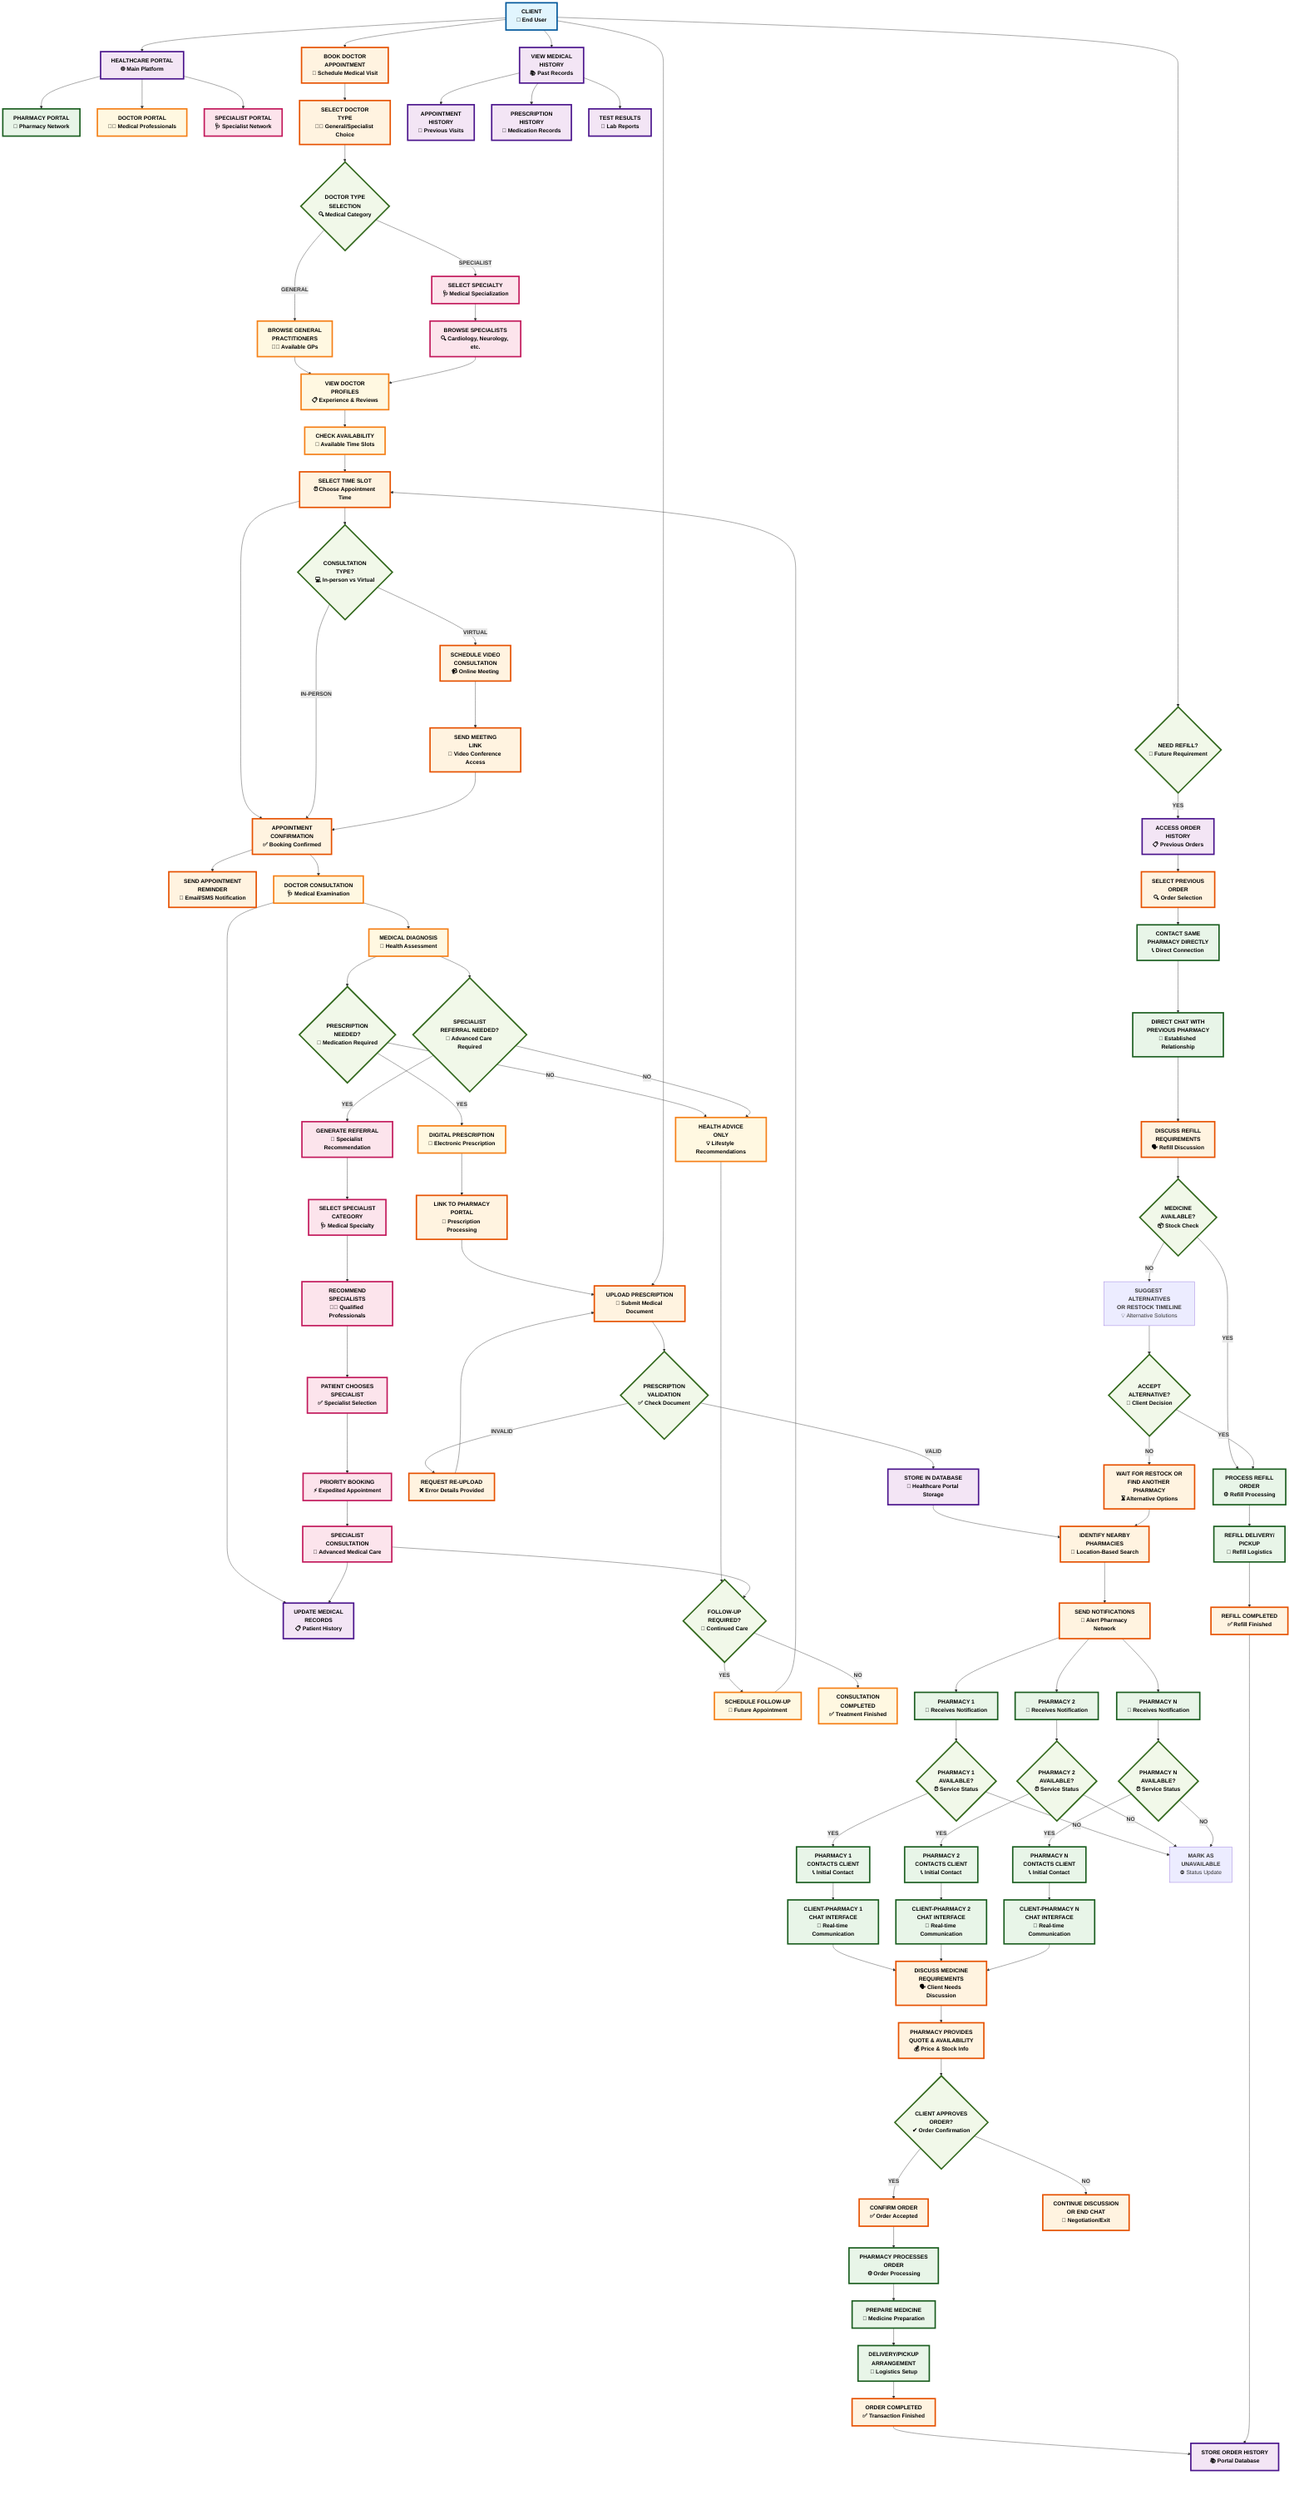 flowchart TD
    A["<b>CLIENT</b><br/>🏥 End User"] --> B["<b>HEALTHCARE PORTAL</b><br/>🌐 Main Platform"]
    B --> C["<b>PHARMACY PORTAL</b><br/>💊 Pharmacy Network"]
    B --> D1["<b>DOCTOR PORTAL</b><br/>👨‍⚕ Medical Professionals"]
    B --> E1["<b>SPECIALIST PORTAL</b><br/>🩺 Specialist Network"]
    %% Doctor Appointment Booking System
    A --> F1["<b>BOOK DOCTOR<br/>APPOINTMENT</b><br/>📅 Schedule Medical Visit"]
    F1 --> G1["<b>SELECT DOCTOR<br/>TYPE</b><br/>👩‍⚕ General/Specialist Choice"]
    G1 --> H1{"<b>DOCTOR TYPE<br/>SELECTION</b><br/>🔍 Medical Category"}
    H1 -->|"<b>GENERAL</b>"| I1["<b>BROWSE GENERAL<br/>PRACTITIONERS</b><br/>👨‍⚕ Available GPs"]
    H1 -->|"<b>SPECIALIST</b>"| J1["<b>SELECT SPECIALTY</b><br/>🩺 Medical Specialization"]
    
    J1 --> K1["<b>BROWSE SPECIALISTS</b><br/>🔍 Cardiology, Neurology, etc."]
    I1 --> L1["<b>VIEW DOCTOR<br/>PROFILES</b><br/>📋 Experience & Reviews"]
    K1 --> L1
    L1 --> M1["<b>CHECK AVAILABILITY</b><br/>📅 Available Time Slots"]
    M1 --> N1["<b>SELECT TIME SLOT</b><br/>⏰ Choose Appointment Time"]
    N1 --> O1["<b>APPOINTMENT<br/>CONFIRMATION</b><br/>✅ Booking Confirmed"]
    O1 --> P1["<b>SEND APPOINTMENT<br/>REMINDER</b><br/>🔔 Email/SMS Notification"]
    
    %% Virtual Consultation Option
    N1 --> Q1{"<b>CONSULTATION<br/>TYPE?</b><br/>💻 In-person vs Virtual"}
    Q1 -->|"<b>VIRTUAL</b>"| R1["<b>SCHEDULE VIDEO<br/>CONSULTATION</b><br/>📹 Online Meeting"]
    Q1 -->|"<b>IN-PERSON</b>"| O1
    R1 --> S1["<b>SEND MEETING<br/>LINK</b><br/>🔗 Video Conference Access"]
    S1 --> O1
    
    %% Doctor-Patient Interaction
    O1 --> T1["<b>DOCTOR CONSULTATION</b><br/>🩺 Medical Examination"]
    T1 --> U1["<b>MEDICAL DIAGNOSIS</b><br/>🔬 Health Assessment"]
    U1 --> V1{"<b>PRESCRIPTION<br/>NEEDED?</b><br/>💊 Medication Required"}
    V1 -->|"<b>YES</b>"| W1["<b>DIGITAL PRESCRIPTION</b><br/>📝 Electronic Prescription"]
    V1 -->|"<b>NO</b>"| X1["<b>HEALTH ADVICE<br/>ONLY</b><br/>💡 Lifestyle Recommendations"]
    
    %% Specialist Referral System
    U1 --> Y1{"<b>SPECIALIST<br/>REFERRAL NEEDED?</b><br/>🏥 Advanced Care Required"}
    Y1 -->|"<b>YES</b>"| Z1["<b>GENERATE REFERRAL</b><br/>📄 Specialist Recommendation"]
    Y1 -->|"<b>NO</b>"| X1
    
    Z1 --> AA1["<b>SELECT SPECIALIST<br/>CATEGORY</b><br/>🩺 Medical Specialty"]
    AA1 --> BB1["<b>RECOMMEND<br/>SPECIALISTS</b><br/>👩‍⚕ Qualified Professionals"]
    BB1 --> CC1["<b>PATIENT CHOOSES<br/>SPECIALIST</b><br/>✅ Specialist Selection"]
    CC1 --> DD1["<b>PRIORITY BOOKING</b><br/>⚡ Expedited Appointment"]
    DD1 --> EE1["<b>SPECIALIST<br/>CONSULTATION</b><br/>🔬 Advanced Medical Care"]
    
    %% Medical Records Integration
    T1 --> FF1["<b>UPDATE MEDICAL<br/>RECORDS</b><br/>📋 Patient History"]
    EE1 --> FF1
    W1 --> GG1["<b>LINK TO PHARMACY<br/>PORTAL</b><br/>🔗 Prescription Processing"]
    GG1 --> D
    
    %% Patient Medical History
    A --> HH1["<b>VIEW MEDICAL<br/>HISTORY</b><br/>📚 Past Records"]
    HH1 --> II1["<b>APPOINTMENT<br/>HISTORY</b><br/>📅 Previous Visits"]
    HH1 --> JJ1["<b>PRESCRIPTION<br/>HISTORY</b><br/>💊 Medication Records"]
    HH1 --> KK1["<b>TEST RESULTS</b><br/>🧪 Lab Reports"]
    
    %% Follow-up Appointment System
    X1 --> LL1{"<b>FOLLOW-UP<br/>REQUIRED?</b><br/>🔄 Continued Care"}
    EE1 --> LL1
    LL1 -->|"<b>YES</b>"| MM1["<b>SCHEDULE FOLLOW-UP</b><br/>📅 Future Appointment"]
    MM1 --> N1
    LL1 -->|"<b>NO</b>"| NN1["<b>CONSULTATION<br/>COMPLETED</b><br/>✅ Treatment Finished"]
    %% Initial Prescription Upload Process (Alternative Path)
    A --> D["<b>UPLOAD PRESCRIPTION</b><br/>📄 Submit Medical Document"]
    D --> E{"<b>PRESCRIPTION<br/>VALIDATION</b><br/>✅ Check Document"}
    E -->|"<b>VALID</b>"| F["<b>STORE IN DATABASE</b><br/>💾 Healthcare Portal Storage"]
    E -->|"<b>INVALID</b>"| G["<b>REQUEST RE-UPLOAD</b><br/>❌ Error Details Provided"]
    G --> D
    
    %% Pharmacy Notification System
    F --> H["<b>IDENTIFY NEARBY<br/>PHARMACIES</b><br/>📍 Location-Based Search"]
    H --> I["<b>SEND NOTIFICATIONS</b><br/>📢 Alert Pharmacy Network"]
    I --> J["<b>PHARMACY 1</b><br/>🏪 Receives Notification"]
    I --> K["<b>PHARMACY 2</b><br/>🏪 Receives Notification"]
    I --> L["<b>PHARMACY N</b><br/>🏪 Receives Notification"]
    
    %% Pharmacy Response Process
    J --> M{"<b>PHARMACY 1<br/>AVAILABLE?</b><br/>⏰ Service Status"}
    K --> N{"<b>PHARMACY 2<br/>AVAILABLE?</b><br/>⏰ Service Status"}
    L --> O{"<b>PHARMACY N<br/>AVAILABLE?</b><br/>⏰ Service Status"}
    
    M -->|"<b>YES</b>"| P["<b>PHARMACY 1<br/>CONTACTS CLIENT</b><br/>📞 Initial Contact"]
    N -->|"<b>YES</b>"| Q["<b>PHARMACY 2<br/>CONTACTS CLIENT</b><br/>📞 Initial Contact"]
    O -->|"<b>YES</b>"| R["<b>PHARMACY N<br/>CONTACTS CLIENT</b><br/>📞 Initial Contact"]
    
    M -->|"<b>NO</b>"| S["<b>MARK AS<br/>UNAVAILABLE</b><br/>⛔ Status Update"]
    N -->|"<b>NO</b>"| S
    O -->|"<b>NO</b>"| S
    
    %% Client-Pharmacy Communication
    P --> T["<b>CLIENT-PHARMACY 1<br/>CHAT INTERFACE</b><br/>💬 Real-time Communication"]
    Q --> U["<b>CLIENT-PHARMACY 2<br/>CHAT INTERFACE</b><br/>💬 Real-time Communication"]
    R --> V["<b>CLIENT-PHARMACY N<br/>CHAT INTERFACE</b><br/>💬 Real-time Communication"]
    
    %% Discussion and Order Process
    T --> W["<b>DISCUSS MEDICINE<br/>REQUIREMENTS</b><br/>🗣 Client Needs Discussion"]
    U --> W
    V --> W
    
    W --> X["<b>PHARMACY PROVIDES<br/>QUOTE & AVAILABILITY</b><br/>💰 Price & Stock Info"]
    X --> Y{"<b>CLIENT APPROVES<br/>ORDER?</b><br/>✔ Order Confirmation"}
    
    Y -->|"<b>YES</b>"| Z["<b>CONFIRM ORDER</b><br/>✅ Order Accepted"]
    Y -->|"<b>NO</b>"| AA["<b>CONTINUE DISCUSSION<br/>OR END CHAT</b><br/>🔄 Negotiation/Exit"]
    
    %% Order Fulfillment
    Z --> BB["<b>PHARMACY PROCESSES<br/>ORDER</b><br/>⚙ Order Processing"]
    BB --> CC["<b>PREPARE MEDICINE</b><br/>🧪 Medicine Preparation"]
    CC --> DD["<b>DELIVERY/PICKUP<br/>ARRANGEMENT</b><br/>🚚 Logistics Setup"]
    DD --> EE["<b>ORDER COMPLETED</b><br/>✅ Transaction Finished"]
    EE --> FF["<b>STORE ORDER HISTORY</b><br/>📚 Portal Database"]
    
    %% Future Refill Process
    A --> GG{"<b>NEED REFILL?</b><br/>🔄 Future Requirement"}
    GG -->|"<b>YES</b>"| HH["<b>ACCESS ORDER<br/>HISTORY</b><br/>📋 Previous Orders"]
    HH --> II["<b>SELECT PREVIOUS<br/>ORDER</b><br/>🔍 Order Selection"]
    II --> JJ["<b>CONTACT SAME<br/>PHARMACY DIRECTLY</b><br/>📞 Direct Connection"]
    JJ --> KK["<b>DIRECT CHAT WITH<br/>PREVIOUS PHARMACY</b><br/>💬 Established Relationship"]
    KK --> LL["<b>DISCUSS REFILL<br/>REQUIREMENTS</b><br/>🗣 Refill Discussion"]
    LL --> MM{"<b>MEDICINE<br/>AVAILABLE?</b><br/>📦 Stock Check"}
    
    MM -->|"<b>YES</b>"| NN["<b>PROCESS REFILL<br/>ORDER</b><br/>⚙ Refill Processing"]
    MM -->|"<b>NO</b>"| OO["<b>SUGGEST ALTERNATIVES<br/>OR RESTOCK TIMELINE</b><br/>💡 Alternative Solutions"]
    
    NN --> PP["<b>REFILL DELIVERY/<br/>PICKUP</b><br/>🚚 Refill Logistics"]
    PP --> QQ["<b>REFILL COMPLETED</b><br/>✅ Refill Finished"]
    QQ --> FF
    
    OO --> RR{"<b>ACCEPT<br/>ALTERNATIVE?</b><br/>🤔 Client Decision"}
    RR -->|"<b>YES</b>"| NN
    RR -->|"<b>NO</b>"| SS["<b>WAIT FOR RESTOCK OR<br/>FIND ANOTHER PHARMACY</b><br/>⏳ Alternative Options"]
    SS --> H
    
    %% Enhanced System Components Styling with Bold Text
    classDef clientStyle fill:#e1f5fe,stroke:#01579b,stroke-width:4px,color:#000,font-weight:bold
    classDef portalStyle fill:#f3e5f5,stroke:#4a148c,stroke-width:4px,color:#000,font-weight:bold
    classDef pharmacyStyle fill:#e8f5e8,stroke:#1b5e20,stroke-width:4px,color:#000,font-weight:bold
    classDef doctorStyle fill:#fff8e1,stroke:#f57f17,stroke-width:4px,color:#000,font-weight:bold
    classDef specialistStyle fill:#fce4ec,stroke:#c2185b,stroke-width:4px,color:#000,font-weight:bold
    classDef processStyle fill:#fff3e0,stroke:#e65100,stroke-width:4px,color:#000,font-weight:bold
    classDef decisionStyle fill:#f1f8e9,stroke:#33691e,stroke-width:4px,color:#000,font-weight:bold
    
    class A clientStyle
    class B,F,FF,HH,FF1,HH1,II1,JJ1,KK1 portalStyle
    class C,J,K,L,P,Q,R,T,U,V,BB,CC,DD,JJ,KK,NN,PP pharmacyStyle
    class D1,I1,L1,M1,T1,U1,W1,X1,MM1,NN1 doctorStyle
    class E1,J1,K1,Z1,AA1,BB1,CC1,DD1,EE1 specialistStyle
    class D,G,H,I,W,X,Z,EE,II,LL,QQ,SS,AA,F1,G1,N1,O1,P1,R1,S1,GG1 processStyle
    class E,M,N,O,Y,GG,MM,RR,H1,V1,Y1,Q1,LL1 decisionStyle